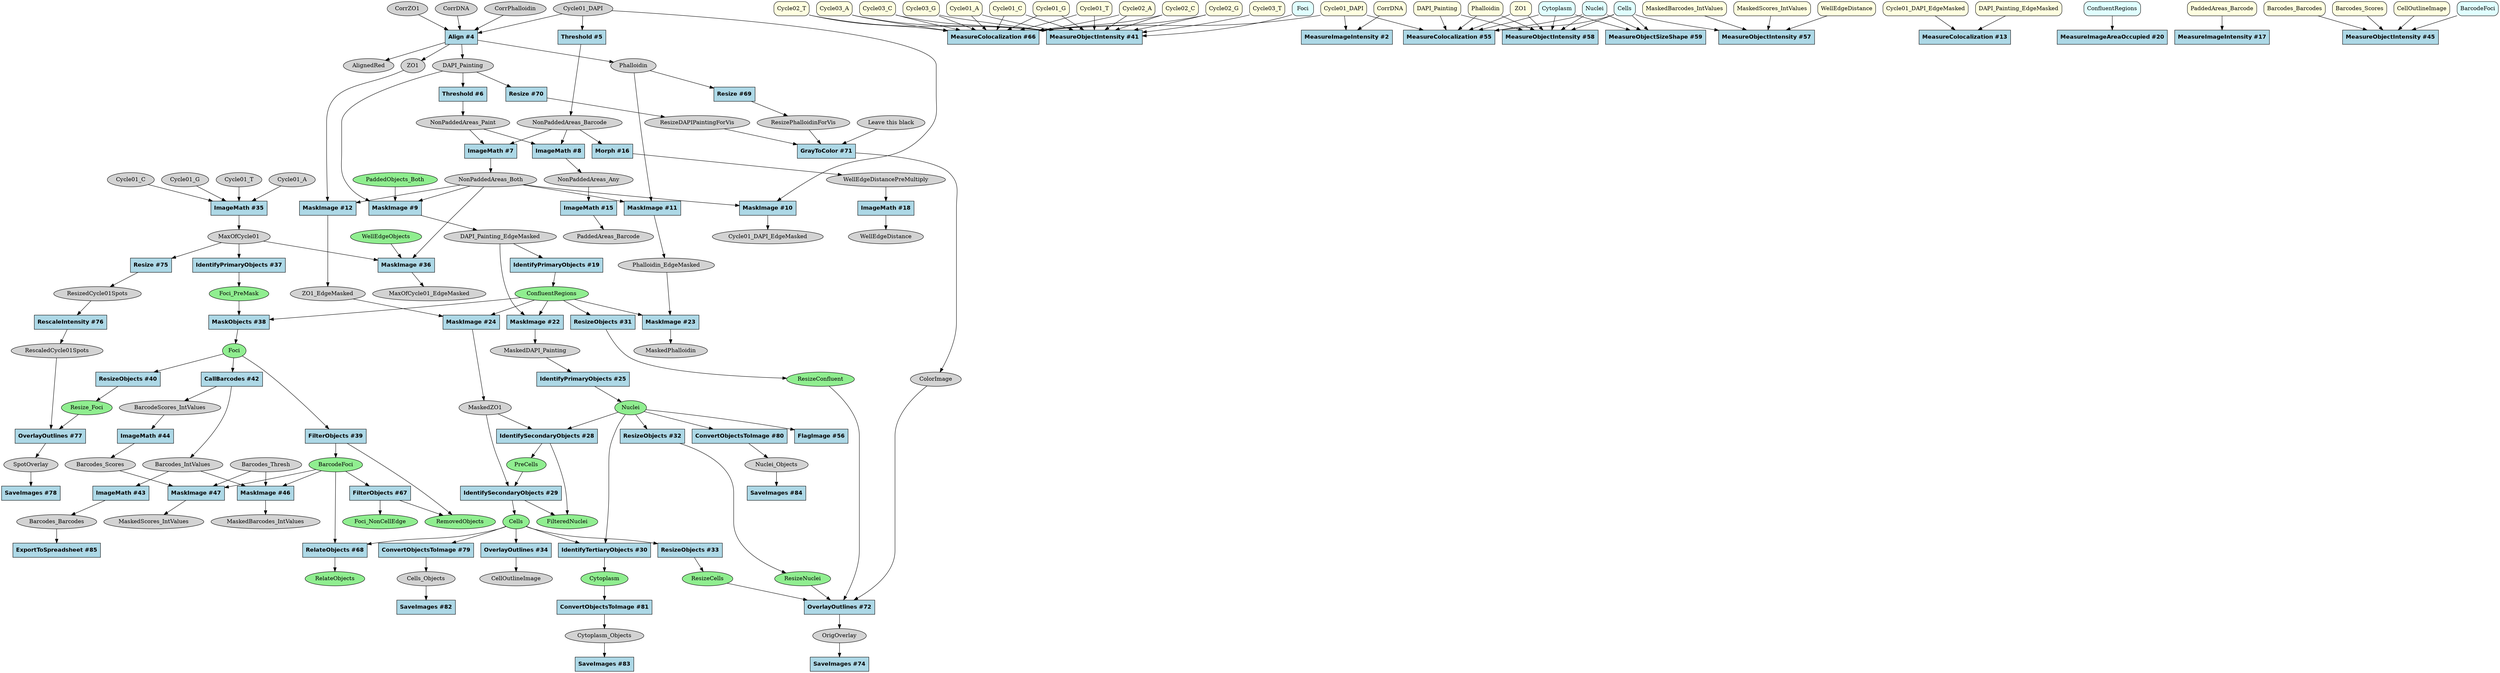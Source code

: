 strict digraph {
Align_b89b346c [type=module, label="Align #4", module_name=Align, module_num=4, original_num=4, stable_id="Align_b89b346c", enabled=True, shape=box, style=filled, fillcolor=lightblue, fontname="Helvetica-Bold"];
CallBarcodes_f26ff6a8 [type=module, label="CallBarcodes #42", module_name=CallBarcodes, module_num=42, original_num=42, stable_id="CallBarcodes_f26ff6a8", enabled=True, shape=box, style=filled, fillcolor=lightblue, fontname="Helvetica-Bold"];
ConvertObjectsToImage_747828c3 [type=module, label="ConvertObjectsToImage #80", module_name=ConvertObjectsToImage, module_num=80, original_num=80, stable_id="ConvertObjectsToImage_747828c3", enabled=True, shape=box, style=filled, fillcolor=lightblue, fontname="Helvetica-Bold"];
ConvertObjectsToImage_7a5050a6 [type=module, label="ConvertObjectsToImage #79", module_name=ConvertObjectsToImage, module_num=79, original_num=79, stable_id="ConvertObjectsToImage_7a5050a6", enabled=True, shape=box, style=filled, fillcolor=lightblue, fontname="Helvetica-Bold"];
ConvertObjectsToImage_abe2f3d1 [type=module, label="ConvertObjectsToImage #81", module_name=ConvertObjectsToImage, module_num=81, original_num=81, stable_id="ConvertObjectsToImage_abe2f3d1", enabled=True, shape=box, style=filled, fillcolor=lightblue, fontname="Helvetica-Bold"];
ExportToSpreadsheet_c689b5eb [type=module, label="ExportToSpreadsheet #85", module_name=ExportToSpreadsheet, module_num=85, original_num=85, stable_id="ExportToSpreadsheet_c689b5eb", enabled=True, shape=box, style=filled, fillcolor=lightblue, fontname="Helvetica-Bold"];
FilterObjects_6bbdd8d0 [type=module, label="FilterObjects #39", module_name=FilterObjects, module_num=39, original_num=39, stable_id="FilterObjects_6bbdd8d0", enabled=True, shape=box, style=filled, fillcolor=lightblue, fontname="Helvetica-Bold"];
FilterObjects_da1774a [type=module, label="FilterObjects #67", module_name=FilterObjects, module_num=67, original_num=67, stable_id="FilterObjects_da1774a", enabled=True, shape=box, style=filled, fillcolor=lightblue, fontname="Helvetica-Bold"];
FlagImage_6768aed0 [type=module, label="FlagImage #56", module_name=FlagImage, module_num=56, original_num=56, stable_id="FlagImage_6768aed0", enabled=True, shape=box, style=filled, fillcolor=lightblue, fontname="Helvetica-Bold"];
GrayToColor_cf2802e6 [type=module, label="GrayToColor #71", module_name=GrayToColor, module_num=71, original_num=71, stable_id="GrayToColor_cf2802e6", enabled=True, shape=box, style=filled, fillcolor=lightblue, fontname="Helvetica-Bold"];
IdentifyPrimaryObjects_1a79403d [type=module, label="IdentifyPrimaryObjects #19", module_name=IdentifyPrimaryObjects, module_num=19, original_num=19, stable_id="IdentifyPrimaryObjects_1a79403d", enabled=True, shape=box, style=filled, fillcolor=lightblue, fontname="Helvetica-Bold"];
IdentifyPrimaryObjects_497b60e6 [type=module, label="IdentifyPrimaryObjects #25", module_name=IdentifyPrimaryObjects, module_num=25, original_num=25, stable_id="IdentifyPrimaryObjects_497b60e6", enabled=True, shape=box, style=filled, fillcolor=lightblue, fontname="Helvetica-Bold"];
IdentifyPrimaryObjects_d8bcf316 [type=module, label="IdentifyPrimaryObjects #37", module_name=IdentifyPrimaryObjects, module_num=37, original_num=37, stable_id="IdentifyPrimaryObjects_d8bcf316", enabled=True, shape=box, style=filled, fillcolor=lightblue, fontname="Helvetica-Bold"];
IdentifySecondaryObjects_6f933256 [type=module, label="IdentifySecondaryObjects #29", module_name=IdentifySecondaryObjects, module_num=29, original_num=29, stable_id="IdentifySecondaryObjects_6f933256", enabled=True, shape=box, style=filled, fillcolor=lightblue, fontname="Helvetica-Bold"];
IdentifySecondaryObjects_b2dfadcd [type=module, label="IdentifySecondaryObjects #28", module_name=IdentifySecondaryObjects, module_num=28, original_num=28, stable_id="IdentifySecondaryObjects_b2dfadcd", enabled=True, shape=box, style=filled, fillcolor=lightblue, fontname="Helvetica-Bold"];
IdentifyTertiaryObjects_87db9617 [type=module, label="IdentifyTertiaryObjects #30", module_name=IdentifyTertiaryObjects, module_num=30, original_num=30, stable_id="IdentifyTertiaryObjects_87db9617", enabled=True, shape=box, style=filled, fillcolor=lightblue, fontname="Helvetica-Bold"];
ImageMath_21b7886 [type=module, label="ImageMath #35", module_name=ImageMath, module_num=35, original_num=35, stable_id="ImageMath_21b7886", enabled=True, shape=box, style=filled, fillcolor=lightblue, fontname="Helvetica-Bold"];
ImageMath_3d407957 [type=module, label="ImageMath #7", module_name=ImageMath, module_num=7, original_num=7, stable_id="ImageMath_3d407957", enabled=True, shape=box, style=filled, fillcolor=lightblue, fontname="Helvetica-Bold"];
ImageMath_6a57f603 [type=module, label="ImageMath #15", module_name=ImageMath, module_num=15, original_num=15, stable_id="ImageMath_6a57f603", enabled=True, shape=box, style=filled, fillcolor=lightblue, fontname="Helvetica-Bold"];
ImageMath_bc326337 [type=module, label="ImageMath #8", module_name=ImageMath, module_num=8, original_num=8, stable_id="ImageMath_bc326337", enabled=True, shape=box, style=filled, fillcolor=lightblue, fontname="Helvetica-Bold"];
ImageMath_bd941c64 [type=module, label="ImageMath #44", module_name=ImageMath, module_num=44, original_num=44, stable_id="ImageMath_bd941c64", enabled=True, shape=box, style=filled, fillcolor=lightblue, fontname="Helvetica-Bold"];
ImageMath_c5d173ee [type=module, label="ImageMath #18", module_name=ImageMath, module_num=18, original_num=18, stable_id="ImageMath_c5d173ee", enabled=True, shape=box, style=filled, fillcolor=lightblue, fontname="Helvetica-Bold"];
ImageMath_dbaf9018 [type=module, label="ImageMath #43", module_name=ImageMath, module_num=43, original_num=43, stable_id="ImageMath_dbaf9018", enabled=True, shape=box, style=filled, fillcolor=lightblue, fontname="Helvetica-Bold"];
MaskImage_273614e3 [type=module, label="MaskImage #36", module_name=MaskImage, module_num=36, original_num=36, stable_id="MaskImage_273614e3", enabled=True, shape=box, style=filled, fillcolor=lightblue, fontname="Helvetica-Bold"];
MaskImage_34835cd [type=module, label="MaskImage #47", module_name=MaskImage, module_num=47, original_num=47, stable_id="MaskImage_34835cd", enabled=True, shape=box, style=filled, fillcolor=lightblue, fontname="Helvetica-Bold"];
MaskImage_41b0f8cc [type=module, label="MaskImage #23", module_name=MaskImage, module_num=23, original_num=23, stable_id="MaskImage_41b0f8cc", enabled=True, shape=box, style=filled, fillcolor=lightblue, fontname="Helvetica-Bold"];
MaskImage_58773a05 [type=module, label="MaskImage #9", module_name=MaskImage, module_num=9, original_num=9, stable_id="MaskImage_58773a05", enabled=True, shape=box, style=filled, fillcolor=lightblue, fontname="Helvetica-Bold"];
MaskImage_5d7df31e [type=module, label="MaskImage #24", module_name=MaskImage, module_num=24, original_num=24, stable_id="MaskImage_5d7df31e", enabled=True, shape=box, style=filled, fillcolor=lightblue, fontname="Helvetica-Bold"];
MaskImage_9bfa32a2 [type=module, label="MaskImage #10", module_name=MaskImage, module_num=10, original_num=10, stable_id="MaskImage_9bfa32a2", enabled=True, shape=box, style=filled, fillcolor=lightblue, fontname="Helvetica-Bold"];
MaskImage_cc558818 [type=module, label="MaskImage #22", module_name=MaskImage, module_num=22, original_num=22, stable_id="MaskImage_cc558818", enabled=True, shape=box, style=filled, fillcolor=lightblue, fontname="Helvetica-Bold"];
MaskImage_d98976ee [type=module, label="MaskImage #12", module_name=MaskImage, module_num=12, original_num=12, stable_id="MaskImage_d98976ee", enabled=True, shape=box, style=filled, fillcolor=lightblue, fontname="Helvetica-Bold"];
MaskImage_e9d5cb3b [type=module, label="MaskImage #46", module_name=MaskImage, module_num=46, original_num=46, stable_id="MaskImage_e9d5cb3b", enabled=True, shape=box, style=filled, fillcolor=lightblue, fontname="Helvetica-Bold"];
MaskImage_f6e6e192 [type=module, label="MaskImage #11", module_name=MaskImage, module_num=11, original_num=11, stable_id="MaskImage_f6e6e192", enabled=True, shape=box, style=filled, fillcolor=lightblue, fontname="Helvetica-Bold"];
MaskObjects_e01b2965 [type=module, label="MaskObjects #38", module_name=MaskObjects, module_num=38, original_num=38, stable_id="MaskObjects_e01b2965", enabled=True, shape=box, style=filled, fillcolor=lightblue, fontname="Helvetica-Bold"];
MeasureColocalization_8cc25dba [type=module, label="MeasureColocalization #66", module_name=MeasureColocalization, module_num=66, original_num=66, stable_id="MeasureColocalization_8cc25dba", enabled=True, shape=box, style=filled, fillcolor=lightblue, fontname="Helvetica-Bold"];
MeasureColocalization_a5fd99eb [type=module, label="MeasureColocalization #13", module_name=MeasureColocalization, module_num=13, original_num=13, stable_id="MeasureColocalization_a5fd99eb", enabled=True, shape=box, style=filled, fillcolor=lightblue, fontname="Helvetica-Bold"];
MeasureColocalization_c767a23a [type=module, label="MeasureColocalization #55", module_name=MeasureColocalization, module_num=55, original_num=55, stable_id="MeasureColocalization_c767a23a", enabled=True, shape=box, style=filled, fillcolor=lightblue, fontname="Helvetica-Bold"];
MeasureImageAreaOccupied_5040768c [type=module, label="MeasureImageAreaOccupied #20", module_name=MeasureImageAreaOccupied, module_num=20, original_num=20, stable_id="MeasureImageAreaOccupied_5040768c", enabled=True, shape=box, style=filled, fillcolor=lightblue, fontname="Helvetica-Bold"];
MeasureImageIntensity_37e7b618 [type=module, label="MeasureImageIntensity #2", module_name=MeasureImageIntensity, module_num=2, original_num=2, stable_id="MeasureImageIntensity_37e7b618", enabled=True, shape=box, style=filled, fillcolor=lightblue, fontname="Helvetica-Bold"];
MeasureImageIntensity_edd882af [type=module, label="MeasureImageIntensity #17", module_name=MeasureImageIntensity, module_num=17, original_num=17, stable_id="MeasureImageIntensity_edd882af", enabled=True, shape=box, style=filled, fillcolor=lightblue, fontname="Helvetica-Bold"];
MeasureObjectIntensity_47622f06 [type=module, label="MeasureObjectIntensity #57", module_name=MeasureObjectIntensity, module_num=57, original_num=57, stable_id="MeasureObjectIntensity_47622f06", enabled=True, shape=box, style=filled, fillcolor=lightblue, fontname="Helvetica-Bold"];
MeasureObjectIntensity_8f38a783 [type=module, label="MeasureObjectIntensity #41", module_name=MeasureObjectIntensity, module_num=41, original_num=41, stable_id="MeasureObjectIntensity_8f38a783", enabled=True, shape=box, style=filled, fillcolor=lightblue, fontname="Helvetica-Bold"];
MeasureObjectIntensity_abd46add [type=module, label="MeasureObjectIntensity #45", module_name=MeasureObjectIntensity, module_num=45, original_num=45, stable_id="MeasureObjectIntensity_abd46add", enabled=True, shape=box, style=filled, fillcolor=lightblue, fontname="Helvetica-Bold"];
MeasureObjectIntensity_c1549605 [type=module, label="MeasureObjectIntensity #58", module_name=MeasureObjectIntensity, module_num=58, original_num=58, stable_id="MeasureObjectIntensity_c1549605", enabled=True, shape=box, style=filled, fillcolor=lightblue, fontname="Helvetica-Bold"];
MeasureObjectSizeShape_2d119a12 [type=module, label="MeasureObjectSizeShape #59", module_name=MeasureObjectSizeShape, module_num=59, original_num=59, stable_id="MeasureObjectSizeShape_2d119a12", enabled=True, shape=box, style=filled, fillcolor=lightblue, fontname="Helvetica-Bold"];
Morph_a79d5b44 [type=module, label="Morph #16", module_name=Morph, module_num=16, original_num=16, stable_id="Morph_a79d5b44", enabled=True, shape=box, style=filled, fillcolor=lightblue, fontname="Helvetica-Bold"];
OverlayOutlines_55a5d67 [type=module, label="OverlayOutlines #34", module_name=OverlayOutlines, module_num=34, original_num=34, stable_id="OverlayOutlines_55a5d67", enabled=True, shape=box, style=filled, fillcolor=lightblue, fontname="Helvetica-Bold"];
OverlayOutlines_a395bacd [type=module, label="OverlayOutlines #77", module_name=OverlayOutlines, module_num=77, original_num=77, stable_id="OverlayOutlines_a395bacd", enabled=True, shape=box, style=filled, fillcolor=lightblue, fontname="Helvetica-Bold"];
OverlayOutlines_cd36e1a9 [type=module, label="OverlayOutlines #72", module_name=OverlayOutlines, module_num=72, original_num=72, stable_id="OverlayOutlines_cd36e1a9", enabled=True, shape=box, style=filled, fillcolor=lightblue, fontname="Helvetica-Bold"];
RelateObjects_ed1a9d0d [type=module, label="RelateObjects #68", module_name=RelateObjects, module_num=68, original_num=68, stable_id="RelateObjects_ed1a9d0d", enabled=True, shape=box, style=filled, fillcolor=lightblue, fontname="Helvetica-Bold"];
RescaleIntensity_9854d15d [type=module, label="RescaleIntensity #76", module_name=RescaleIntensity, module_num=76, original_num=76, stable_id="RescaleIntensity_9854d15d", enabled=True, shape=box, style=filled, fillcolor=lightblue, fontname="Helvetica-Bold"];
ResizeObjects_405acc39 [type=module, label="ResizeObjects #32", module_name=ResizeObjects, module_num=32, original_num=32, stable_id="ResizeObjects_405acc39", enabled=True, shape=box, style=filled, fillcolor=lightblue, fontname="Helvetica-Bold"];
ResizeObjects_92cce8c8 [type=module, label="ResizeObjects #31", module_name=ResizeObjects, module_num=31, original_num=31, stable_id="ResizeObjects_92cce8c8", enabled=True, shape=box, style=filled, fillcolor=lightblue, fontname="Helvetica-Bold"];
ResizeObjects_d4fc072f [type=module, label="ResizeObjects #33", module_name=ResizeObjects, module_num=33, original_num=33, stable_id="ResizeObjects_d4fc072f", enabled=True, shape=box, style=filled, fillcolor=lightblue, fontname="Helvetica-Bold"];
ResizeObjects_f448ea98 [type=module, label="ResizeObjects #40", module_name=ResizeObjects, module_num=40, original_num=40, stable_id="ResizeObjects_f448ea98", enabled=True, shape=box, style=filled, fillcolor=lightblue, fontname="Helvetica-Bold"];
Resize_3868cbbb [type=module, label="Resize #70", module_name=Resize, module_num=70, original_num=70, stable_id="Resize_3868cbbb", enabled=True, shape=box, style=filled, fillcolor=lightblue, fontname="Helvetica-Bold"];
Resize_38cdd99b [type=module, label="Resize #75", module_name=Resize, module_num=75, original_num=75, stable_id="Resize_38cdd99b", enabled=True, shape=box, style=filled, fillcolor=lightblue, fontname="Helvetica-Bold"];
Resize_5b4aef9a [type=module, label="Resize #69", module_name=Resize, module_num=69, original_num=69, stable_id="Resize_5b4aef9a", enabled=True, shape=box, style=filled, fillcolor=lightblue, fontname="Helvetica-Bold"];
SaveImages_148617d4 [type=module, label="SaveImages #82", module_name=SaveImages, module_num=82, original_num=82, stable_id="SaveImages_148617d4", enabled=True, shape=box, style=filled, fillcolor=lightblue, fontname="Helvetica-Bold"];
SaveImages_6dc0509a [type=module, label="SaveImages #84", module_name=SaveImages, module_num=84, original_num=84, stable_id="SaveImages_6dc0509a", enabled=True, shape=box, style=filled, fillcolor=lightblue, fontname="Helvetica-Bold"];
SaveImages_817f7801 [type=module, label="SaveImages #74", module_name=SaveImages, module_num=74, original_num=74, stable_id="SaveImages_817f7801", enabled=True, shape=box, style=filled, fillcolor=lightblue, fontname="Helvetica-Bold"];
SaveImages_8fb31649 [type=module, label="SaveImages #83", module_name=SaveImages, module_num=83, original_num=83, stable_id="SaveImages_8fb31649", enabled=True, shape=box, style=filled, fillcolor=lightblue, fontname="Helvetica-Bold"];
SaveImages_953003c9 [type=module, label="SaveImages #78", module_name=SaveImages, module_num=78, original_num=78, stable_id="SaveImages_953003c9", enabled=True, shape=box, style=filled, fillcolor=lightblue, fontname="Helvetica-Bold"];
Threshold_e2cb502b [type=module, label="Threshold #6", module_name=Threshold, module_num=6, original_num=6, stable_id="Threshold_e2cb502b", enabled=True, shape=box, style=filled, fillcolor=lightblue, fontname="Helvetica-Bold"];
Threshold_e51c198a [type=module, label="Threshold #5", module_name=Threshold, module_num=5, original_num=5, stable_id="Threshold_e51c198a", enabled=True, shape=box, style=filled, fillcolor=lightblue, fontname="Helvetica-Bold"];
image__AlignedRed [type=image, label=AlignedRed, shape=ellipse, style=filled, fillcolor=lightgray];
image__BarcodeScores_IntValues [type=image, label="BarcodeScores_IntValues", shape=ellipse, style=filled, fillcolor=lightgray];
image__Barcodes_Barcodes [type=image, label="Barcodes_Barcodes", shape=ellipse, style=filled, fillcolor=lightgray];
image__Barcodes_IntValues [type=image, label="Barcodes_IntValues", shape=ellipse, style=filled, fillcolor=lightgray];
image__Barcodes_Scores [type=image, label="Barcodes_Scores", shape=ellipse, style=filled, fillcolor=lightgray];
image__Barcodes_Thresh [type=image, label="Barcodes_Thresh", shape=ellipse, style=filled, fillcolor=lightgray];
image__CellOutlineImage [type=image, label=CellOutlineImage, shape=ellipse, style=filled, fillcolor=lightgray];
image__Cells_Objects [type=image, label="Cells_Objects", shape=ellipse, style=filled, fillcolor=lightgray];
image__ColorImage [type=image, label=ColorImage, shape=ellipse, style=filled, fillcolor=lightgray];
image__CorrDNA [type=image, label=CorrDNA, shape=ellipse, style=filled, fillcolor=lightgray];
image__CorrPhalloidin [type=image, label=CorrPhalloidin, shape=ellipse, style=filled, fillcolor=lightgray];
image__CorrZO1 [type=image, label=CorrZO1, shape=ellipse, style=filled, fillcolor=lightgray];
image__Cycle01_A [type=image, label="Cycle01_A", shape=ellipse, style=filled, fillcolor=lightgray];
image__Cycle01_C [type=image, label="Cycle01_C", shape=ellipse, style=filled, fillcolor=lightgray];
image__Cycle01_DAPI [type=image, label="Cycle01_DAPI", shape=ellipse, style=filled, fillcolor=lightgray];
image__Cycle01_DAPI_EdgeMasked [type=image, label="Cycle01_DAPI_EdgeMasked", shape=ellipse, style=filled, fillcolor=lightgray];
image__Cycle01_G [type=image, label="Cycle01_G", shape=ellipse, style=filled, fillcolor=lightgray];
image__Cycle01_T [type=image, label="Cycle01_T", shape=ellipse, style=filled, fillcolor=lightgray];
image__Cytoplasm_Objects [type=image, label="Cytoplasm_Objects", shape=ellipse, style=filled, fillcolor=lightgray];
image__DAPI_Painting [type=image, label="DAPI_Painting", shape=ellipse, style=filled, fillcolor=lightgray];
image__DAPI_Painting_EdgeMasked [type=image, label="DAPI_Painting_EdgeMasked", shape=ellipse, style=filled, fillcolor=lightgray];
"image__Leave this black" [type=image, label="Leave this black", shape=ellipse, style=filled, fillcolor=lightgray];
image__MaskedBarcodes_IntValues [type=image, label="MaskedBarcodes_IntValues", shape=ellipse, style=filled, fillcolor=lightgray];
image__MaskedDAPI_Painting [type=image, label="MaskedDAPI_Painting", shape=ellipse, style=filled, fillcolor=lightgray];
image__MaskedPhalloidin [type=image, label=MaskedPhalloidin, shape=ellipse, style=filled, fillcolor=lightgray];
image__MaskedScores_IntValues [type=image, label="MaskedScores_IntValues", shape=ellipse, style=filled, fillcolor=lightgray];
image__MaskedZO1 [type=image, label=MaskedZO1, shape=ellipse, style=filled, fillcolor=lightgray];
image__MaxOfCycle01 [type=image, label=MaxOfCycle01, shape=ellipse, style=filled, fillcolor=lightgray];
image__MaxOfCycle01_EdgeMasked [type=image, label="MaxOfCycle01_EdgeMasked", shape=ellipse, style=filled, fillcolor=lightgray];
image__NonPaddedAreas_Any [type=image, label="NonPaddedAreas_Any", shape=ellipse, style=filled, fillcolor=lightgray];
image__NonPaddedAreas_Barcode [type=image, label="NonPaddedAreas_Barcode", shape=ellipse, style=filled, fillcolor=lightgray];
image__NonPaddedAreas_Both [type=image, label="NonPaddedAreas_Both", shape=ellipse, style=filled, fillcolor=lightgray];
image__NonPaddedAreas_Paint [type=image, label="NonPaddedAreas_Paint", shape=ellipse, style=filled, fillcolor=lightgray];
image__Nuclei_Objects [type=image, label="Nuclei_Objects", shape=ellipse, style=filled, fillcolor=lightgray];
image__OrigOverlay [type=image, label=OrigOverlay, shape=ellipse, style=filled, fillcolor=lightgray];
image__PaddedAreas_Barcode [type=image, label="PaddedAreas_Barcode", shape=ellipse, style=filled, fillcolor=lightgray];
image__Phalloidin [type=image, label=Phalloidin, shape=ellipse, style=filled, fillcolor=lightgray];
image__Phalloidin_EdgeMasked [type=image, label="Phalloidin_EdgeMasked", shape=ellipse, style=filled, fillcolor=lightgray];
image__RescaledCycle01Spots [type=image, label=RescaledCycle01Spots, shape=ellipse, style=filled, fillcolor=lightgray];
image__ResizeDAPIPaintingForVis [type=image, label=ResizeDAPIPaintingForVis, shape=ellipse, style=filled, fillcolor=lightgray];
image__ResizePhalloidinForVis [type=image, label=ResizePhalloidinForVis, shape=ellipse, style=filled, fillcolor=lightgray];
image__ResizedCycle01Spots [type=image, label=ResizedCycle01Spots, shape=ellipse, style=filled, fillcolor=lightgray];
image__SpotOverlay [type=image, label=SpotOverlay, shape=ellipse, style=filled, fillcolor=lightgray];
image__WellEdgeDistance [type=image, label=WellEdgeDistance, shape=ellipse, style=filled, fillcolor=lightgray];
image__WellEdgeDistancePreMultiply [type=image, label=WellEdgeDistancePreMultiply, shape=ellipse, style=filled, fillcolor=lightgray];
image__ZO1 [type=image, label=ZO1, shape=ellipse, style=filled, fillcolor=lightgray];
image__ZO1_EdgeMasked [type=image, label="ZO1_EdgeMasked", shape=ellipse, style=filled, fillcolor=lightgray];
image_list__Barcodes_Barcodes [type="image_list", label="Barcodes_Barcodes", shape=box, style="filled,rounded", fillcolor=lightyellow];
image_list__Barcodes_Scores [type="image_list", label="Barcodes_Scores", shape=box, style="filled,rounded", fillcolor=lightyellow];
image_list__CellOutlineImage [type="image_list", label=CellOutlineImage, shape=box, style="filled,rounded", fillcolor=lightyellow];
image_list__CorrDNA [type="image_list", label=CorrDNA, shape=box, style="filled,rounded", fillcolor=lightyellow];
image_list__Cycle01_A [type="image_list", label="Cycle01_A", shape=box, style="filled,rounded", fillcolor=lightyellow];
image_list__Cycle01_C [type="image_list", label="Cycle01_C", shape=box, style="filled,rounded", fillcolor=lightyellow];
image_list__Cycle01_DAPI [type="image_list", label="Cycle01_DAPI", shape=box, style="filled,rounded", fillcolor=lightyellow];
image_list__Cycle01_DAPI_EdgeMasked [type="image_list", label="Cycle01_DAPI_EdgeMasked", shape=box, style="filled,rounded", fillcolor=lightyellow];
image_list__Cycle01_G [type="image_list", label="Cycle01_G", shape=box, style="filled,rounded", fillcolor=lightyellow];
image_list__Cycle01_T [type="image_list", label="Cycle01_T", shape=box, style="filled,rounded", fillcolor=lightyellow];
image_list__Cycle02_A [type="image_list", label="Cycle02_A", shape=box, style="filled,rounded", fillcolor=lightyellow];
image_list__Cycle02_C [type="image_list", label="Cycle02_C", shape=box, style="filled,rounded", fillcolor=lightyellow];
image_list__Cycle02_G [type="image_list", label="Cycle02_G", shape=box, style="filled,rounded", fillcolor=lightyellow];
image_list__Cycle02_T [type="image_list", label="Cycle02_T", shape=box, style="filled,rounded", fillcolor=lightyellow];
image_list__Cycle03_A [type="image_list", label="Cycle03_A", shape=box, style="filled,rounded", fillcolor=lightyellow];
image_list__Cycle03_C [type="image_list", label="Cycle03_C", shape=box, style="filled,rounded", fillcolor=lightyellow];
image_list__Cycle03_G [type="image_list", label="Cycle03_G", shape=box, style="filled,rounded", fillcolor=lightyellow];
image_list__Cycle03_T [type="image_list", label="Cycle03_T", shape=box, style="filled,rounded", fillcolor=lightyellow];
image_list__DAPI_Painting [type="image_list", label="DAPI_Painting", shape=box, style="filled,rounded", fillcolor=lightyellow];
image_list__DAPI_Painting_EdgeMasked [type="image_list", label="DAPI_Painting_EdgeMasked", shape=box, style="filled,rounded", fillcolor=lightyellow];
image_list__MaskedBarcodes_IntValues [type="image_list", label="MaskedBarcodes_IntValues", shape=box, style="filled,rounded", fillcolor=lightyellow];
image_list__MaskedScores_IntValues [type="image_list", label="MaskedScores_IntValues", shape=box, style="filled,rounded", fillcolor=lightyellow];
image_list__PaddedAreas_Barcode [type="image_list", label="PaddedAreas_Barcode", shape=box, style="filled,rounded", fillcolor=lightyellow];
image_list__Phalloidin [type="image_list", label=Phalloidin, shape=box, style="filled,rounded", fillcolor=lightyellow];
image_list__WellEdgeDistance [type="image_list", label=WellEdgeDistance, shape=box, style="filled,rounded", fillcolor=lightyellow];
image_list__ZO1 [type="image_list", label=ZO1, shape=box, style="filled,rounded", fillcolor=lightyellow];
object__BarcodeFoci [type=object, label=BarcodeFoci, shape=ellipse, style=filled, fillcolor=lightgreen];
object__Cells [type=object, label=Cells, shape=ellipse, style=filled, fillcolor=lightgreen];
object__ConfluentRegions [type=object, label=ConfluentRegions, shape=ellipse, style=filled, fillcolor=lightgreen];
object__Cytoplasm [type=object, label=Cytoplasm, shape=ellipse, style=filled, fillcolor=lightgreen];
object__FilteredNuclei [type=object, label=FilteredNuclei, shape=ellipse, style=filled, fillcolor=lightgreen];
object__Foci [type=object, label=Foci, shape=ellipse, style=filled, fillcolor=lightgreen];
object__Foci_NonCellEdge [type=object, label="Foci_NonCellEdge", shape=ellipse, style=filled, fillcolor=lightgreen];
object__Foci_PreMask [type=object, label="Foci_PreMask", shape=ellipse, style=filled, fillcolor=lightgreen];
object__Nuclei [type=object, label=Nuclei, shape=ellipse, style=filled, fillcolor=lightgreen];
object__PaddedObjects_Both [type=object, label="PaddedObjects_Both", shape=ellipse, style=filled, fillcolor=lightgreen];
object__PreCells [type=object, label=PreCells, shape=ellipse, style=filled, fillcolor=lightgreen];
object__RelateObjects [type=object, label=RelateObjects, shape=ellipse, style=filled, fillcolor=lightgreen];
object__RemovedObjects [type=object, label=RemovedObjects, shape=ellipse, style=filled, fillcolor=lightgreen];
object__ResizeCells [type=object, label=ResizeCells, shape=ellipse, style=filled, fillcolor=lightgreen];
object__ResizeConfluent [type=object, label=ResizeConfluent, shape=ellipse, style=filled, fillcolor=lightgreen];
object__ResizeNuclei [type=object, label=ResizeNuclei, shape=ellipse, style=filled, fillcolor=lightgreen];
object__Resize_Foci [type=object, label="Resize_Foci", shape=ellipse, style=filled, fillcolor=lightgreen];
object__WellEdgeObjects [type=object, label=WellEdgeObjects, shape=ellipse, style=filled, fillcolor=lightgreen];
object_list__BarcodeFoci [type="object_list", label=BarcodeFoci, shape=box, style="filled,rounded", fillcolor=lightcyan];
object_list__Cells [type="object_list", label=Cells, shape=box, style="filled,rounded", fillcolor=lightcyan];
object_list__ConfluentRegions [type="object_list", label=ConfluentRegions, shape=box, style="filled,rounded", fillcolor=lightcyan];
object_list__Cytoplasm [type="object_list", label=Cytoplasm, shape=box, style="filled,rounded", fillcolor=lightcyan];
object_list__Foci [type="object_list", label=Foci, shape=box, style="filled,rounded", fillcolor=lightcyan];
object_list__Nuclei [type="object_list", label=Nuclei, shape=box, style="filled,rounded", fillcolor=lightcyan];
Align_b89b346c -> image__AlignedRed [type="image_output"];
Align_b89b346c -> image__DAPI_Painting [type="image_output"];
Align_b89b346c -> image__Phalloidin [type="image_output"];
Align_b89b346c -> image__ZO1 [type="image_output"];
CallBarcodes_f26ff6a8 -> image__BarcodeScores_IntValues [type="image_output"];
CallBarcodes_f26ff6a8 -> image__Barcodes_IntValues [type="image_output"];
ConvertObjectsToImage_747828c3 -> image__Nuclei_Objects [type="image_output"];
ConvertObjectsToImage_7a5050a6 -> image__Cells_Objects [type="image_output"];
ConvertObjectsToImage_abe2f3d1 -> image__Cytoplasm_Objects [type="image_output"];
FilterObjects_6bbdd8d0 -> object__BarcodeFoci [type="object_output"];
FilterObjects_6bbdd8d0 -> object__RemovedObjects [type="object_output"];
FilterObjects_da1774a -> object__Foci_NonCellEdge [type="object_output"];
FilterObjects_da1774a -> object__RemovedObjects [type="object_output"];
GrayToColor_cf2802e6 -> image__ColorImage [type="image_output"];
IdentifyPrimaryObjects_1a79403d -> object__ConfluentRegions [type="object_output"];
IdentifyPrimaryObjects_497b60e6 -> object__Nuclei [type="object_output"];
IdentifyPrimaryObjects_d8bcf316 -> object__Foci_PreMask [type="object_output"];
IdentifySecondaryObjects_6f933256 -> object__Cells [type="object_output"];
IdentifySecondaryObjects_6f933256 -> object__FilteredNuclei [type="object_output"];
IdentifySecondaryObjects_b2dfadcd -> object__FilteredNuclei [type="object_output"];
IdentifySecondaryObjects_b2dfadcd -> object__PreCells [type="object_output"];
IdentifyTertiaryObjects_87db9617 -> object__Cytoplasm [type="object_output"];
ImageMath_21b7886 -> image__MaxOfCycle01 [type="image_output"];
ImageMath_3d407957 -> image__NonPaddedAreas_Both [type="image_output"];
ImageMath_6a57f603 -> image__PaddedAreas_Barcode [type="image_output"];
ImageMath_bc326337 -> image__NonPaddedAreas_Any [type="image_output"];
ImageMath_bd941c64 -> image__Barcodes_Scores [type="image_output"];
ImageMath_c5d173ee -> image__WellEdgeDistance [type="image_output"];
ImageMath_dbaf9018 -> image__Barcodes_Barcodes [type="image_output"];
MaskImage_273614e3 -> image__MaxOfCycle01_EdgeMasked [type="image_output"];
MaskImage_34835cd -> image__MaskedScores_IntValues [type="image_output"];
MaskImage_41b0f8cc -> image__MaskedPhalloidin [type="image_output"];
MaskImage_58773a05 -> image__DAPI_Painting_EdgeMasked [type="image_output"];
MaskImage_5d7df31e -> image__MaskedZO1 [type="image_output"];
MaskImage_9bfa32a2 -> image__Cycle01_DAPI_EdgeMasked [type="image_output"];
MaskImage_cc558818 -> image__MaskedDAPI_Painting [type="image_output"];
MaskImage_d98976ee -> image__ZO1_EdgeMasked [type="image_output"];
MaskImage_e9d5cb3b -> image__MaskedBarcodes_IntValues [type="image_output"];
MaskImage_f6e6e192 -> image__Phalloidin_EdgeMasked [type="image_output"];
MaskObjects_e01b2965 -> object__Foci [type="object_output"];
Morph_a79d5b44 -> image__WellEdgeDistancePreMultiply [type="image_output"];
OverlayOutlines_55a5d67 -> image__CellOutlineImage [type="image_output"];
OverlayOutlines_a395bacd -> image__SpotOverlay [type="image_output"];
OverlayOutlines_cd36e1a9 -> image__OrigOverlay [type="image_output"];
RelateObjects_ed1a9d0d -> object__RelateObjects [type="object_output"];
RescaleIntensity_9854d15d -> image__RescaledCycle01Spots [type="image_output"];
ResizeObjects_405acc39 -> object__ResizeNuclei [type="object_output"];
ResizeObjects_92cce8c8 -> object__ResizeConfluent [type="object_output"];
ResizeObjects_d4fc072f -> object__ResizeCells [type="object_output"];
ResizeObjects_f448ea98 -> object__Resize_Foci [type="object_output"];
Resize_3868cbbb -> image__ResizeDAPIPaintingForVis [type="image_output"];
Resize_38cdd99b -> image__ResizedCycle01Spots [type="image_output"];
Resize_5b4aef9a -> image__ResizePhalloidinForVis [type="image_output"];
Threshold_e2cb502b -> image__NonPaddedAreas_Paint [type="image_output"];
Threshold_e51c198a -> image__NonPaddedAreas_Barcode [type="image_output"];
image__BarcodeScores_IntValues -> ImageMath_bd941c64 [type="image_input"];
image__Barcodes_Barcodes -> ExportToSpreadsheet_c689b5eb [type="image_input"];
image__Barcodes_IntValues -> ImageMath_dbaf9018 [type="image_input"];
image__Barcodes_IntValues -> MaskImage_e9d5cb3b [type="image_input"];
image__Barcodes_Scores -> MaskImage_34835cd [type="image_input"];
image__Barcodes_Thresh -> MaskImage_34835cd [type="image_input"];
image__Barcodes_Thresh -> MaskImage_e9d5cb3b [type="image_input"];
image__Cells_Objects -> SaveImages_148617d4 [type="image_input"];
image__ColorImage -> OverlayOutlines_cd36e1a9 [type="image_input"];
image__CorrDNA -> Align_b89b346c [type="image_input"];
image__CorrPhalloidin -> Align_b89b346c [type="image_input"];
image__CorrZO1 -> Align_b89b346c [type="image_input"];
image__Cycle01_A -> ImageMath_21b7886 [type="image_input"];
image__Cycle01_C -> ImageMath_21b7886 [type="image_input"];
image__Cycle01_DAPI -> Align_b89b346c [type="image_input"];
image__Cycle01_DAPI -> MaskImage_9bfa32a2 [type="image_input"];
image__Cycle01_DAPI -> Threshold_e51c198a [type="image_input"];
image__Cycle01_G -> ImageMath_21b7886 [type="image_input"];
image__Cycle01_T -> ImageMath_21b7886 [type="image_input"];
image__Cytoplasm_Objects -> SaveImages_8fb31649 [type="image_input"];
image__DAPI_Painting -> MaskImage_58773a05 [type="image_input"];
image__DAPI_Painting -> Resize_3868cbbb [type="image_input"];
image__DAPI_Painting -> Threshold_e2cb502b [type="image_input"];
image__DAPI_Painting_EdgeMasked -> IdentifyPrimaryObjects_1a79403d [type="image_input"];
image__DAPI_Painting_EdgeMasked -> MaskImage_cc558818 [type="image_input"];
"image__Leave this black" -> GrayToColor_cf2802e6 [type="image_input"];
image__MaskedDAPI_Painting -> IdentifyPrimaryObjects_497b60e6 [type="image_input"];
image__MaskedZO1 -> IdentifySecondaryObjects_6f933256 [type="image_input"];
image__MaskedZO1 -> IdentifySecondaryObjects_b2dfadcd [type="image_input"];
image__MaxOfCycle01 -> IdentifyPrimaryObjects_d8bcf316 [type="image_input"];
image__MaxOfCycle01 -> MaskImage_273614e3 [type="image_input"];
image__MaxOfCycle01 -> Resize_38cdd99b [type="image_input"];
image__NonPaddedAreas_Any -> ImageMath_6a57f603 [type="image_input"];
image__NonPaddedAreas_Barcode -> ImageMath_3d407957 [type="image_input"];
image__NonPaddedAreas_Barcode -> ImageMath_bc326337 [type="image_input"];
image__NonPaddedAreas_Barcode -> Morph_a79d5b44 [type="image_input"];
image__NonPaddedAreas_Both -> MaskImage_273614e3 [type="image_input"];
image__NonPaddedAreas_Both -> MaskImage_58773a05 [type="image_input"];
image__NonPaddedAreas_Both -> MaskImage_9bfa32a2 [type="image_input"];
image__NonPaddedAreas_Both -> MaskImage_d98976ee [type="image_input"];
image__NonPaddedAreas_Both -> MaskImage_f6e6e192 [type="image_input"];
image__NonPaddedAreas_Paint -> ImageMath_3d407957 [type="image_input"];
image__NonPaddedAreas_Paint -> ImageMath_bc326337 [type="image_input"];
image__Nuclei_Objects -> SaveImages_6dc0509a [type="image_input"];
image__OrigOverlay -> SaveImages_817f7801 [type="image_input"];
image__Phalloidin -> MaskImage_f6e6e192 [type="image_input"];
image__Phalloidin -> Resize_5b4aef9a [type="image_input"];
image__Phalloidin_EdgeMasked -> MaskImage_41b0f8cc [type="image_input"];
image__RescaledCycle01Spots -> OverlayOutlines_a395bacd [type="image_input"];
image__ResizeDAPIPaintingForVis -> GrayToColor_cf2802e6 [type="image_input"];
image__ResizePhalloidinForVis -> GrayToColor_cf2802e6 [type="image_input"];
image__ResizedCycle01Spots -> RescaleIntensity_9854d15d [type="image_input"];
image__SpotOverlay -> SaveImages_953003c9 [type="image_input"];
image__WellEdgeDistancePreMultiply -> ImageMath_c5d173ee [type="image_input"];
image__ZO1 -> MaskImage_d98976ee [type="image_input"];
image__ZO1_EdgeMasked -> MaskImage_5d7df31e [type="image_input"];
image_list__Barcodes_Barcodes -> MeasureObjectIntensity_abd46add [type="image_list_input"];
image_list__Barcodes_Scores -> MeasureObjectIntensity_abd46add [type="image_list_input"];
image_list__CellOutlineImage -> MeasureObjectIntensity_abd46add [type="image_list_input"];
image_list__CorrDNA -> MeasureImageIntensity_37e7b618 [type="image_list_input"];
image_list__Cycle01_A -> MeasureColocalization_8cc25dba [type="image_list_input"];
image_list__Cycle01_A -> MeasureObjectIntensity_8f38a783 [type="image_list_input"];
image_list__Cycle01_C -> MeasureColocalization_8cc25dba [type="image_list_input"];
image_list__Cycle01_C -> MeasureObjectIntensity_8f38a783 [type="image_list_input"];
image_list__Cycle01_DAPI -> MeasureColocalization_8cc25dba [type="image_list_input"];
image_list__Cycle01_DAPI -> MeasureColocalization_c767a23a [type="image_list_input"];
image_list__Cycle01_DAPI -> MeasureImageIntensity_37e7b618 [type="image_list_input"];
image_list__Cycle01_DAPI_EdgeMasked -> MeasureColocalization_a5fd99eb [type="image_list_input"];
image_list__Cycle01_G -> MeasureColocalization_8cc25dba [type="image_list_input"];
image_list__Cycle01_G -> MeasureObjectIntensity_8f38a783 [type="image_list_input"];
image_list__Cycle01_T -> MeasureColocalization_8cc25dba [type="image_list_input"];
image_list__Cycle01_T -> MeasureObjectIntensity_8f38a783 [type="image_list_input"];
image_list__Cycle02_A -> MeasureColocalization_8cc25dba [type="image_list_input"];
image_list__Cycle02_A -> MeasureObjectIntensity_8f38a783 [type="image_list_input"];
image_list__Cycle02_C -> MeasureColocalization_8cc25dba [type="image_list_input"];
image_list__Cycle02_C -> MeasureObjectIntensity_8f38a783 [type="image_list_input"];
image_list__Cycle02_G -> MeasureColocalization_8cc25dba [type="image_list_input"];
image_list__Cycle02_G -> MeasureObjectIntensity_8f38a783 [type="image_list_input"];
image_list__Cycle02_T -> MeasureColocalization_8cc25dba [type="image_list_input"];
image_list__Cycle02_T -> MeasureObjectIntensity_8f38a783 [type="image_list_input"];
image_list__Cycle03_A -> MeasureColocalization_8cc25dba [type="image_list_input"];
image_list__Cycle03_A -> MeasureObjectIntensity_8f38a783 [type="image_list_input"];
image_list__Cycle03_C -> MeasureColocalization_8cc25dba [type="image_list_input"];
image_list__Cycle03_C -> MeasureObjectIntensity_8f38a783 [type="image_list_input"];
image_list__Cycle03_G -> MeasureColocalization_8cc25dba [type="image_list_input"];
image_list__Cycle03_G -> MeasureObjectIntensity_8f38a783 [type="image_list_input"];
image_list__Cycle03_T -> MeasureObjectIntensity_8f38a783 [type="image_list_input"];
image_list__DAPI_Painting -> MeasureColocalization_c767a23a [type="image_list_input"];
image_list__DAPI_Painting -> MeasureObjectIntensity_c1549605 [type="image_list_input"];
image_list__DAPI_Painting_EdgeMasked -> MeasureColocalization_a5fd99eb [type="image_list_input"];
image_list__MaskedBarcodes_IntValues -> MeasureObjectIntensity_47622f06 [type="image_list_input"];
image_list__MaskedScores_IntValues -> MeasureObjectIntensity_47622f06 [type="image_list_input"];
image_list__PaddedAreas_Barcode -> MeasureImageIntensity_edd882af [type="image_list_input"];
image_list__Phalloidin -> MeasureColocalization_c767a23a [type="image_list_input"];
image_list__Phalloidin -> MeasureObjectIntensity_c1549605 [type="image_list_input"];
image_list__WellEdgeDistance -> MeasureObjectIntensity_47622f06 [type="image_list_input"];
image_list__ZO1 -> MeasureColocalization_c767a23a [type="image_list_input"];
image_list__ZO1 -> MeasureObjectIntensity_c1549605 [type="image_list_input"];
object__BarcodeFoci -> FilterObjects_da1774a [type="object_input"];
object__BarcodeFoci -> MaskImage_34835cd [type="object_input"];
object__BarcodeFoci -> MaskImage_e9d5cb3b [type="object_input"];
object__BarcodeFoci -> RelateObjects_ed1a9d0d [type="object_input"];
object__Cells -> ConvertObjectsToImage_7a5050a6 [type="object_input"];
object__Cells -> IdentifyTertiaryObjects_87db9617 [type="object_input"];
object__Cells -> OverlayOutlines_55a5d67 [type="object_input"];
object__Cells -> RelateObjects_ed1a9d0d [type="object_input"];
object__Cells -> ResizeObjects_d4fc072f [type="object_input"];
object__ConfluentRegions -> MaskImage_41b0f8cc [type="object_input"];
object__ConfluentRegions -> MaskImage_5d7df31e [type="object_input"];
object__ConfluentRegions -> MaskImage_cc558818 [type="object_input"];
object__ConfluentRegions -> MaskObjects_e01b2965 [type="object_input"];
object__ConfluentRegions -> ResizeObjects_92cce8c8 [type="object_input"];
object__Cytoplasm -> ConvertObjectsToImage_abe2f3d1 [type="object_input"];
object__Foci -> CallBarcodes_f26ff6a8 [type="object_input"];
object__Foci -> FilterObjects_6bbdd8d0 [type="object_input"];
object__Foci -> ResizeObjects_f448ea98 [type="object_input"];
object__Foci_PreMask -> MaskObjects_e01b2965 [type="object_input"];
object__Nuclei -> ConvertObjectsToImage_747828c3 [type="object_input"];
object__Nuclei -> FlagImage_6768aed0 [type="object_input"];
object__Nuclei -> IdentifySecondaryObjects_b2dfadcd [type="object_input"];
object__Nuclei -> IdentifyTertiaryObjects_87db9617 [type="object_input"];
object__Nuclei -> ResizeObjects_405acc39 [type="object_input"];
object__PaddedObjects_Both -> MaskImage_58773a05 [type="object_input"];
object__PreCells -> IdentifySecondaryObjects_6f933256 [type="object_input"];
object__ResizeCells -> OverlayOutlines_cd36e1a9 [type="object_input"];
object__ResizeConfluent -> OverlayOutlines_cd36e1a9 [type="object_input"];
object__ResizeNuclei -> OverlayOutlines_cd36e1a9 [type="object_input"];
object__Resize_Foci -> OverlayOutlines_a395bacd [type="object_input"];
object__WellEdgeObjects -> MaskImage_273614e3 [type="object_input"];
object_list__BarcodeFoci -> MeasureObjectIntensity_abd46add [type="object_list_input"];
object_list__Cells -> MeasureColocalization_c767a23a [type="object_list_input"];
object_list__Cells -> MeasureObjectIntensity_47622f06 [type="object_list_input"];
object_list__Cells -> MeasureObjectIntensity_c1549605 [type="object_list_input"];
object_list__Cells -> MeasureObjectSizeShape_2d119a12 [type="object_list_input"];
object_list__ConfluentRegions -> MeasureImageAreaOccupied_5040768c [type="object_list_input"];
object_list__Cytoplasm -> MeasureColocalization_c767a23a [type="object_list_input"];
object_list__Cytoplasm -> MeasureObjectIntensity_c1549605 [type="object_list_input"];
object_list__Cytoplasm -> MeasureObjectSizeShape_2d119a12 [type="object_list_input"];
object_list__Foci -> MeasureObjectIntensity_8f38a783 [type="object_list_input"];
object_list__Nuclei -> MeasureColocalization_c767a23a [type="object_list_input"];
object_list__Nuclei -> MeasureObjectIntensity_c1549605 [type="object_list_input"];
object_list__Nuclei -> MeasureObjectSizeShape_2d119a12 [type="object_list_input"];
}

